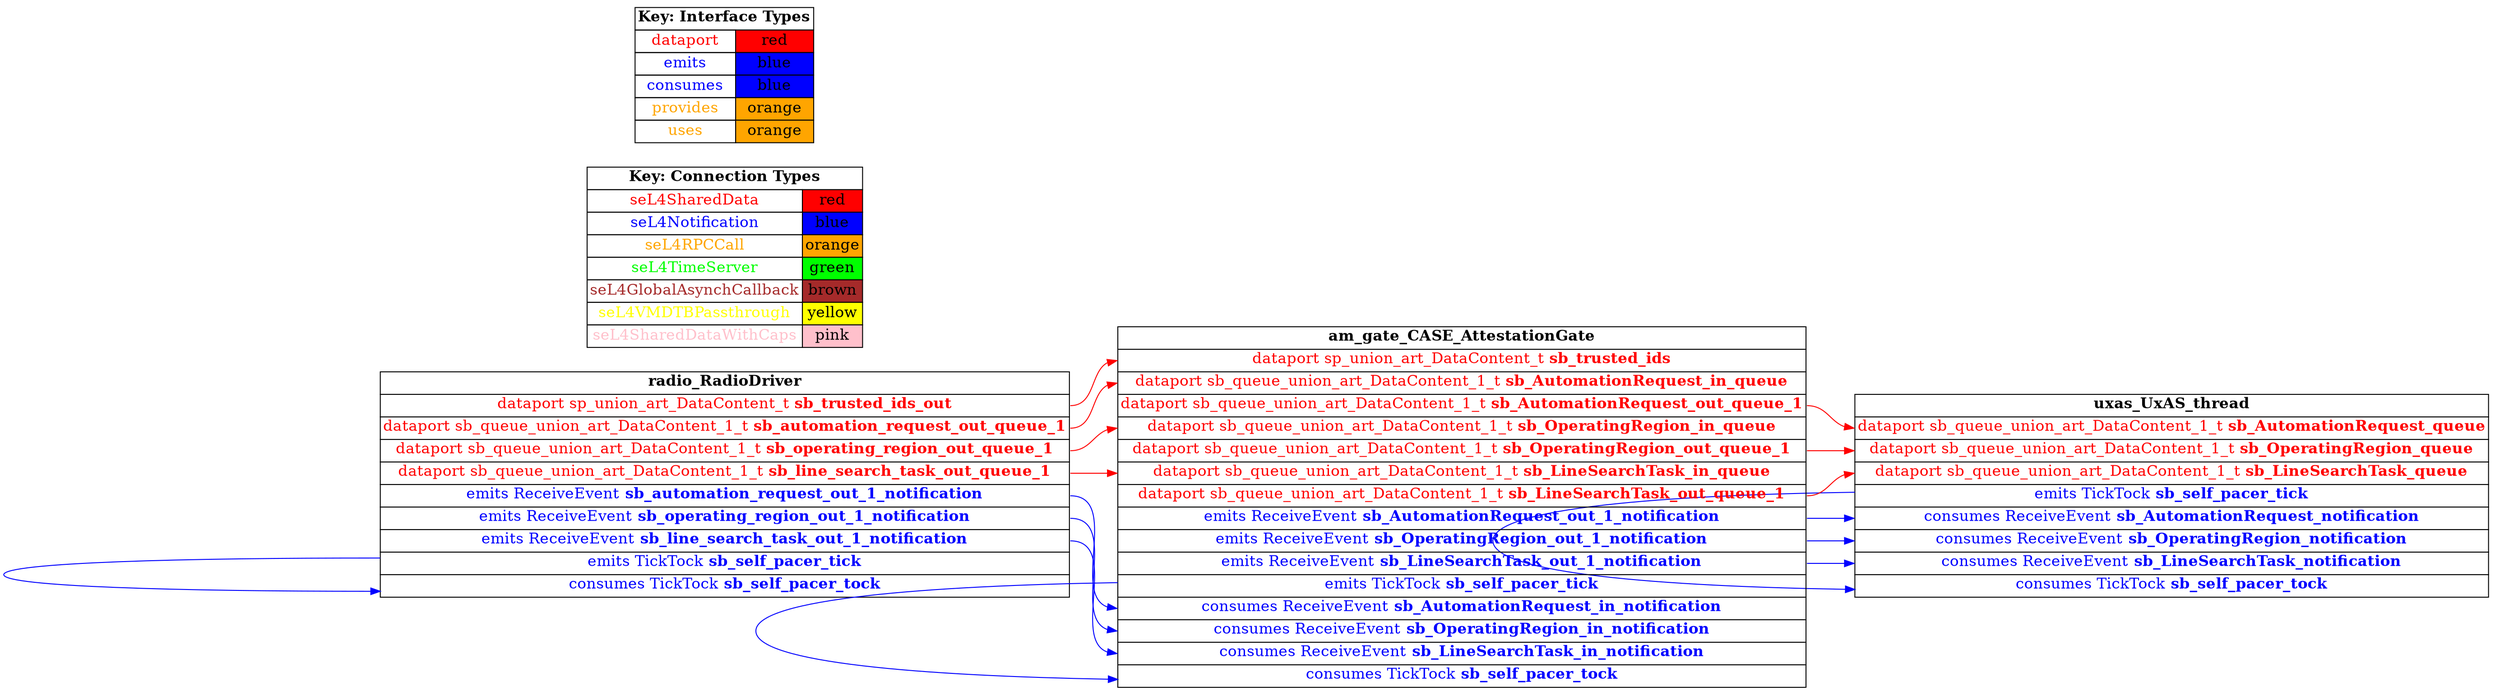 digraph g {
graph [
  overlap = false,
  rankdir = "LR"
];
node [
  fontsize = "16",
  shape = "ellipse"
];
edge [
];

uxas_UxAS_thread [
  label=<
    <TABLE BORDER="0" CELLBORDER="1" CELLSPACING="0">
      <TR><TD><B>uxas_UxAS_thread</B></TD></TR>
      <TR><TD PORT="sb_AutomationRequest_queue"><FONT COLOR="red">dataport sb_queue_union_art_DataContent_1_t <B>sb_AutomationRequest_queue</B></FONT></TD></TR>
      <TR><TD PORT="sb_OperatingRegion_queue"><FONT COLOR="red">dataport sb_queue_union_art_DataContent_1_t <B>sb_OperatingRegion_queue</B></FONT></TD></TR>
      <TR><TD PORT="sb_LineSearchTask_queue"><FONT COLOR="red">dataport sb_queue_union_art_DataContent_1_t <B>sb_LineSearchTask_queue</B></FONT></TD></TR>
      <TR><TD PORT="sb_self_pacer_tick"><FONT COLOR="blue">emits TickTock <B>sb_self_pacer_tick</B></FONT></TD></TR>
      <TR><TD PORT="sb_AutomationRequest_notification"><FONT COLOR="blue">consumes ReceiveEvent <B>sb_AutomationRequest_notification</B></FONT></TD></TR>
      <TR><TD PORT="sb_OperatingRegion_notification"><FONT COLOR="blue">consumes ReceiveEvent <B>sb_OperatingRegion_notification</B></FONT></TD></TR>
      <TR><TD PORT="sb_LineSearchTask_notification"><FONT COLOR="blue">consumes ReceiveEvent <B>sb_LineSearchTask_notification</B></FONT></TD></TR>
      <TR><TD PORT="sb_self_pacer_tock"><FONT COLOR="blue">consumes TickTock <B>sb_self_pacer_tock</B></FONT></TD></TR>"
    </TABLE>
  >
  shape=plaintext
];

radio_RadioDriver [
  label=<
    <TABLE BORDER="0" CELLBORDER="1" CELLSPACING="0">
      <TR><TD><B>radio_RadioDriver</B></TD></TR>
      <TR><TD PORT="sb_trusted_ids_out"><FONT COLOR="red">dataport sp_union_art_DataContent_t <B>sb_trusted_ids_out</B></FONT></TD></TR>
      <TR><TD PORT="sb_automation_request_out_queue_1"><FONT COLOR="red">dataport sb_queue_union_art_DataContent_1_t <B>sb_automation_request_out_queue_1</B></FONT></TD></TR>
      <TR><TD PORT="sb_operating_region_out_queue_1"><FONT COLOR="red">dataport sb_queue_union_art_DataContent_1_t <B>sb_operating_region_out_queue_1</B></FONT></TD></TR>
      <TR><TD PORT="sb_line_search_task_out_queue_1"><FONT COLOR="red">dataport sb_queue_union_art_DataContent_1_t <B>sb_line_search_task_out_queue_1</B></FONT></TD></TR>
      <TR><TD PORT="sb_automation_request_out_1_notification"><FONT COLOR="blue">emits ReceiveEvent <B>sb_automation_request_out_1_notification</B></FONT></TD></TR>
      <TR><TD PORT="sb_operating_region_out_1_notification"><FONT COLOR="blue">emits ReceiveEvent <B>sb_operating_region_out_1_notification</B></FONT></TD></TR>
      <TR><TD PORT="sb_line_search_task_out_1_notification"><FONT COLOR="blue">emits ReceiveEvent <B>sb_line_search_task_out_1_notification</B></FONT></TD></TR>
      <TR><TD PORT="sb_self_pacer_tick"><FONT COLOR="blue">emits TickTock <B>sb_self_pacer_tick</B></FONT></TD></TR>
      <TR><TD PORT="sb_self_pacer_tock"><FONT COLOR="blue">consumes TickTock <B>sb_self_pacer_tock</B></FONT></TD></TR>"
    </TABLE>
  >
  shape=plaintext
];

am_gate_CASE_AttestationGate [
  label=<
    <TABLE BORDER="0" CELLBORDER="1" CELLSPACING="0">
      <TR><TD><B>am_gate_CASE_AttestationGate</B></TD></TR>
      <TR><TD PORT="sb_trusted_ids"><FONT COLOR="red">dataport sp_union_art_DataContent_t <B>sb_trusted_ids</B></FONT></TD></TR>
      <TR><TD PORT="sb_AutomationRequest_in_queue"><FONT COLOR="red">dataport sb_queue_union_art_DataContent_1_t <B>sb_AutomationRequest_in_queue</B></FONT></TD></TR>
      <TR><TD PORT="sb_AutomationRequest_out_queue_1"><FONT COLOR="red">dataport sb_queue_union_art_DataContent_1_t <B>sb_AutomationRequest_out_queue_1</B></FONT></TD></TR>
      <TR><TD PORT="sb_OperatingRegion_in_queue"><FONT COLOR="red">dataport sb_queue_union_art_DataContent_1_t <B>sb_OperatingRegion_in_queue</B></FONT></TD></TR>
      <TR><TD PORT="sb_OperatingRegion_out_queue_1"><FONT COLOR="red">dataport sb_queue_union_art_DataContent_1_t <B>sb_OperatingRegion_out_queue_1</B></FONT></TD></TR>
      <TR><TD PORT="sb_LineSearchTask_in_queue"><FONT COLOR="red">dataport sb_queue_union_art_DataContent_1_t <B>sb_LineSearchTask_in_queue</B></FONT></TD></TR>
      <TR><TD PORT="sb_LineSearchTask_out_queue_1"><FONT COLOR="red">dataport sb_queue_union_art_DataContent_1_t <B>sb_LineSearchTask_out_queue_1</B></FONT></TD></TR>
      <TR><TD PORT="sb_AutomationRequest_out_1_notification"><FONT COLOR="blue">emits ReceiveEvent <B>sb_AutomationRequest_out_1_notification</B></FONT></TD></TR>
      <TR><TD PORT="sb_OperatingRegion_out_1_notification"><FONT COLOR="blue">emits ReceiveEvent <B>sb_OperatingRegion_out_1_notification</B></FONT></TD></TR>
      <TR><TD PORT="sb_LineSearchTask_out_1_notification"><FONT COLOR="blue">emits ReceiveEvent <B>sb_LineSearchTask_out_1_notification</B></FONT></TD></TR>
      <TR><TD PORT="sb_self_pacer_tick"><FONT COLOR="blue">emits TickTock <B>sb_self_pacer_tick</B></FONT></TD></TR>
      <TR><TD PORT="sb_AutomationRequest_in_notification"><FONT COLOR="blue">consumes ReceiveEvent <B>sb_AutomationRequest_in_notification</B></FONT></TD></TR>
      <TR><TD PORT="sb_OperatingRegion_in_notification"><FONT COLOR="blue">consumes ReceiveEvent <B>sb_OperatingRegion_in_notification</B></FONT></TD></TR>
      <TR><TD PORT="sb_LineSearchTask_in_notification"><FONT COLOR="blue">consumes ReceiveEvent <B>sb_LineSearchTask_in_notification</B></FONT></TD></TR>
      <TR><TD PORT="sb_self_pacer_tock"><FONT COLOR="blue">consumes TickTock <B>sb_self_pacer_tock</B></FONT></TD></TR>"
    </TABLE>
  >
  shape=plaintext
];

connectiontypekey [
  label=<
   <TABLE BORDER="0" CELLBORDER="1" CELLSPACING="0">
     <TR><TD COLSPAN="2"><B>Key: Connection Types</B></TD></TR>
     <TR><TD><FONT COLOR="red">seL4SharedData</FONT></TD><TD BGCOLOR="red">red</TD></TR>
     <TR><TD><FONT COLOR="blue">seL4Notification</FONT></TD><TD BGCOLOR="blue">blue</TD></TR>
     <TR><TD><FONT COLOR="orange">seL4RPCCall</FONT></TD><TD BGCOLOR="orange">orange</TD></TR>
     <TR><TD><FONT COLOR="green">seL4TimeServer</FONT></TD><TD BGCOLOR="green">green</TD></TR>
     <TR><TD><FONT COLOR="brown">seL4GlobalAsynchCallback</FONT></TD><TD BGCOLOR="brown">brown</TD></TR>
     <TR><TD><FONT COLOR="yellow">seL4VMDTBPassthrough</FONT></TD><TD BGCOLOR="yellow">yellow</TD></TR>
     <TR><TD><FONT COLOR="pink">seL4SharedDataWithCaps</FONT></TD><TD BGCOLOR="pink">pink</TD></TR>
   </TABLE>
  >
  shape=plaintext
];

interfacetypekey [
  label=<
   <TABLE BORDER="0" CELLBORDER="1" CELLSPACING="0">
     <TR><TD COLSPAN="2"><B>Key: Interface Types</B></TD></TR>
     <TR><TD><FONT COLOR="red">dataport</FONT></TD><TD BGCOLOR="red">red</TD></TR>
     <TR><TD><FONT COLOR="blue">emits</FONT></TD><TD BGCOLOR="blue">blue</TD></TR>
     <TR><TD><FONT COLOR="blue">consumes</FONT></TD><TD BGCOLOR="blue">blue</TD></TR>
     <TR><TD><FONT COLOR="orange">provides</FONT></TD><TD BGCOLOR="orange">orange</TD></TR>
     <TR><TD><FONT COLOR="orange">uses</FONT></TD><TD BGCOLOR="orange">orange</TD></TR>
   </TABLE>
  >
  shape=plaintext
];

"radio_RadioDriver":sb_trusted_ids_out -> "am_gate_CASE_AttestationGate":sb_trusted_ids [
  color="red"
  //label = "seL4SharedData"
  id = conn1

];

"radio_RadioDriver":sb_automation_request_out_1_notification -> "am_gate_CASE_AttestationGate":sb_AutomationRequest_in_notification [
  color="blue"
  //label = "seL4Notification"
  id = conn2

];

"radio_RadioDriver":sb_automation_request_out_queue_1 -> "am_gate_CASE_AttestationGate":sb_AutomationRequest_in_queue [
  color="red"
  //label = "seL4SharedData"
  id = conn3

];

"radio_RadioDriver":sb_operating_region_out_1_notification -> "am_gate_CASE_AttestationGate":sb_OperatingRegion_in_notification [
  color="blue"
  //label = "seL4Notification"
  id = conn4

];

"radio_RadioDriver":sb_operating_region_out_queue_1 -> "am_gate_CASE_AttestationGate":sb_OperatingRegion_in_queue [
  color="red"
  //label = "seL4SharedData"
  id = conn5

];

"radio_RadioDriver":sb_line_search_task_out_1_notification -> "am_gate_CASE_AttestationGate":sb_LineSearchTask_in_notification [
  color="blue"
  //label = "seL4Notification"
  id = conn6

];

"radio_RadioDriver":sb_line_search_task_out_queue_1 -> "am_gate_CASE_AttestationGate":sb_LineSearchTask_in_queue [
  color="red"
  //label = "seL4SharedData"
  id = conn7

];

"am_gate_CASE_AttestationGate":sb_AutomationRequest_out_1_notification -> "uxas_UxAS_thread":sb_AutomationRequest_notification [
  color="blue"
  //label = "seL4Notification"
  id = conn8

];

"am_gate_CASE_AttestationGate":sb_AutomationRequest_out_queue_1 -> "uxas_UxAS_thread":sb_AutomationRequest_queue [
  color="red"
  //label = "seL4SharedData"
  id = conn9

];

"am_gate_CASE_AttestationGate":sb_OperatingRegion_out_1_notification -> "uxas_UxAS_thread":sb_OperatingRegion_notification [
  color="blue"
  //label = "seL4Notification"
  id = conn10

];

"am_gate_CASE_AttestationGate":sb_OperatingRegion_out_queue_1 -> "uxas_UxAS_thread":sb_OperatingRegion_queue [
  color="red"
  //label = "seL4SharedData"
  id = conn11

];

"am_gate_CASE_AttestationGate":sb_LineSearchTask_out_1_notification -> "uxas_UxAS_thread":sb_LineSearchTask_notification [
  color="blue"
  //label = "seL4Notification"
  id = conn12

];

"am_gate_CASE_AttestationGate":sb_LineSearchTask_out_queue_1 -> "uxas_UxAS_thread":sb_LineSearchTask_queue [
  color="red"
  //label = "seL4SharedData"
  id = conn13

];

"uxas_UxAS_thread":sb_self_pacer_tick -> "uxas_UxAS_thread":sb_self_pacer_tock [
  color="blue"
  //label = "seL4Notification"
  id = conn14

];

"radio_RadioDriver":sb_self_pacer_tick -> "radio_RadioDriver":sb_self_pacer_tock [
  color="blue"
  //label = "seL4Notification"
  id = conn15

];

"am_gate_CASE_AttestationGate":sb_self_pacer_tick -> "am_gate_CASE_AttestationGate":sb_self_pacer_tock [
  color="blue"
  //label = "seL4Notification"
  id = conn16

];

}